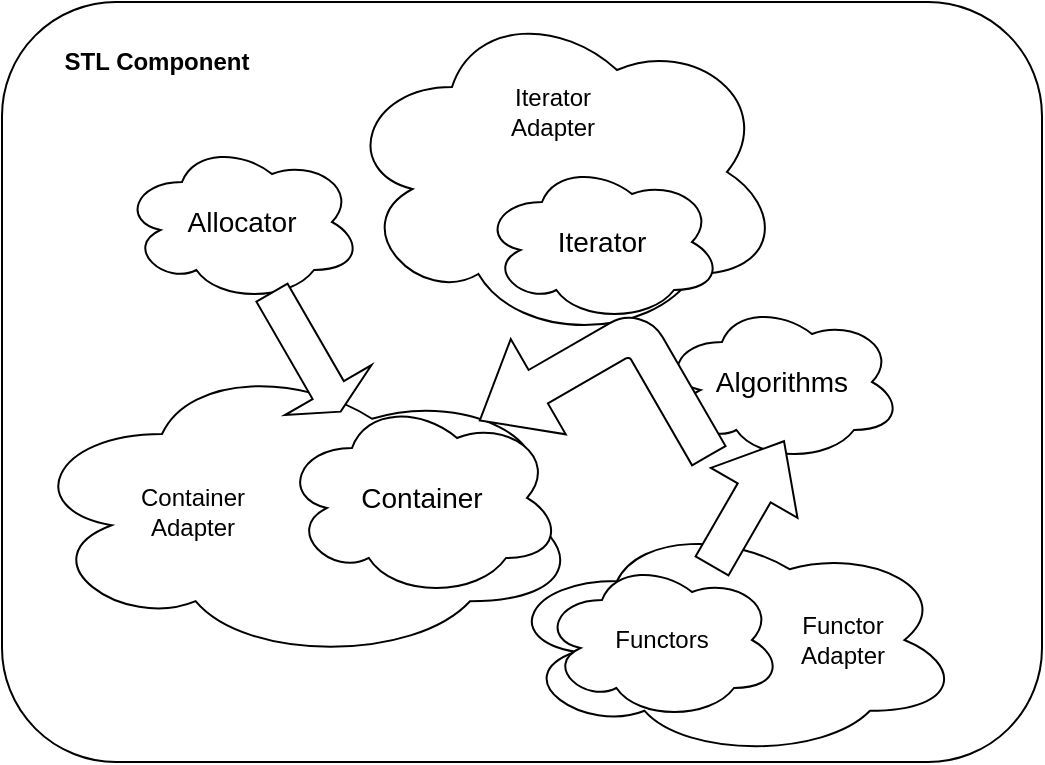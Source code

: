 <mxfile version="13.0.3" type="device"><diagram id="p9iQsrHUr8cOM8Td--BD" name="Page-1"><mxGraphModel dx="813" dy="466" grid="1" gridSize="10" guides="1" tooltips="1" connect="1" arrows="1" fold="1" page="1" pageScale="1" pageWidth="850" pageHeight="1100" math="0" shadow="0"><root><mxCell id="0"/><mxCell id="1" parent="0"/><mxCell id="4HQBpeaC9YouqP2yK7hM-25" value="" style="whiteSpace=wrap;html=1;rounded=1;" vertex="1" parent="1"><mxGeometry x="110" y="190" width="520" height="380" as="geometry"/></mxCell><mxCell id="4HQBpeaC9YouqP2yK7hM-23" value="" style="ellipse;shape=cloud;whiteSpace=wrap;html=1;rounded=1;" vertex="1" parent="1"><mxGeometry x="280" y="190" width="220" height="170" as="geometry"/></mxCell><mxCell id="4HQBpeaC9YouqP2yK7hM-21" value="" style="ellipse;shape=cloud;whiteSpace=wrap;html=1;rounded=1;" vertex="1" parent="1"><mxGeometry x="360" y="450" width="230" height="118" as="geometry"/></mxCell><mxCell id="4HQBpeaC9YouqP2yK7hM-19" value="" style="ellipse;shape=cloud;whiteSpace=wrap;html=1;rounded=1;" vertex="1" parent="1"><mxGeometry x="120" y="367.99" width="280" height="152.01" as="geometry"/></mxCell><mxCell id="4HQBpeaC9YouqP2yK7hM-1" value="&lt;font style=&quot;font-size: 14px&quot;&gt;Allocator&lt;/font&gt;" style="ellipse;shape=cloud;whiteSpace=wrap;html=1;" vertex="1" parent="1"><mxGeometry x="170" y="260" width="120" height="80" as="geometry"/></mxCell><mxCell id="4HQBpeaC9YouqP2yK7hM-2" value="&lt;font style=&quot;font-size: 14px&quot;&gt;Iterator&lt;/font&gt;" style="ellipse;shape=cloud;whiteSpace=wrap;html=1;" vertex="1" parent="1"><mxGeometry x="350" y="270" width="120" height="80" as="geometry"/></mxCell><mxCell id="4HQBpeaC9YouqP2yK7hM-4" value="&lt;font style=&quot;font-size: 14px&quot;&gt;Container&lt;/font&gt;" style="ellipse;shape=cloud;whiteSpace=wrap;html=1;" vertex="1" parent="1"><mxGeometry x="250" y="387.99" width="140" height="100" as="geometry"/></mxCell><mxCell id="4HQBpeaC9YouqP2yK7hM-5" value="&lt;font style=&quot;font-size: 14px&quot;&gt;Algorithms&lt;/font&gt;" style="ellipse;shape=cloud;whiteSpace=wrap;html=1;" vertex="1" parent="1"><mxGeometry x="440" y="340" width="120" height="80" as="geometry"/></mxCell><mxCell id="4HQBpeaC9YouqP2yK7hM-6" value="Functors" style="ellipse;shape=cloud;whiteSpace=wrap;html=1;" vertex="1" parent="1"><mxGeometry x="380" y="469" width="120" height="80" as="geometry"/></mxCell><mxCell id="4HQBpeaC9YouqP2yK7hM-7" value="" style="html=1;shadow=0;dashed=0;align=center;verticalAlign=middle;shape=mxgraph.arrows2.arrow;dy=0.64;dx=12.47;direction=south;notch=0;rotation=-30;" vertex="1" parent="1"><mxGeometry x="237.17" y="330.76" width="50" height="68.66" as="geometry"/></mxCell><mxCell id="4HQBpeaC9YouqP2yK7hM-15" value="" style="html=1;shadow=0;dashed=0;align=center;verticalAlign=middle;shape=mxgraph.arrows2.arrow;dy=0.62;dx=29.82;direction=south;notch=0;rotation=-150;" vertex="1" parent="1"><mxGeometry x="458" y="404.77" width="50" height="72.01" as="geometry"/></mxCell><mxCell id="4HQBpeaC9YouqP2yK7hM-18" value="" style="html=1;shadow=0;dashed=0;align=center;verticalAlign=middle;shape=mxgraph.arrows2.bendArrow;dy=9.66;dx=33.72;notch=0;arrowHead=55;rounded=1;direction=west;flipV=1;rotation=-30;" vertex="1" parent="1"><mxGeometry x="353.47" y="343.71" width="100" height="100" as="geometry"/></mxCell><mxCell id="4HQBpeaC9YouqP2yK7hM-20" value="Container&lt;br&gt;Adapter" style="text;html=1;align=center;verticalAlign=middle;resizable=0;points=[];autosize=1;" vertex="1" parent="1"><mxGeometry x="170" y="430" width="70" height="30" as="geometry"/></mxCell><mxCell id="4HQBpeaC9YouqP2yK7hM-22" value="Functor&lt;br&gt;Adapter" style="text;html=1;align=center;verticalAlign=middle;resizable=0;points=[];autosize=1;" vertex="1" parent="1"><mxGeometry x="500" y="494" width="60" height="30" as="geometry"/></mxCell><mxCell id="4HQBpeaC9YouqP2yK7hM-24" value="Iterator&lt;br&gt;Adapter" style="text;html=1;align=center;verticalAlign=middle;resizable=0;points=[];autosize=1;" vertex="1" parent="1"><mxGeometry x="355" y="230" width="60" height="30" as="geometry"/></mxCell><mxCell id="4HQBpeaC9YouqP2yK7hM-26" value="&lt;b&gt;STL Component&lt;/b&gt;" style="text;html=1;align=center;verticalAlign=middle;resizable=0;points=[];autosize=1;" vertex="1" parent="1"><mxGeometry x="132.17" y="210" width="110" height="20" as="geometry"/></mxCell></root></mxGraphModel></diagram></mxfile>